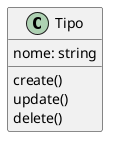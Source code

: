 @startuml Tipo

class Tipo {
    {field} nome: string
    {method} create()
    {method} update()
    {method} delete()
}

@enduml